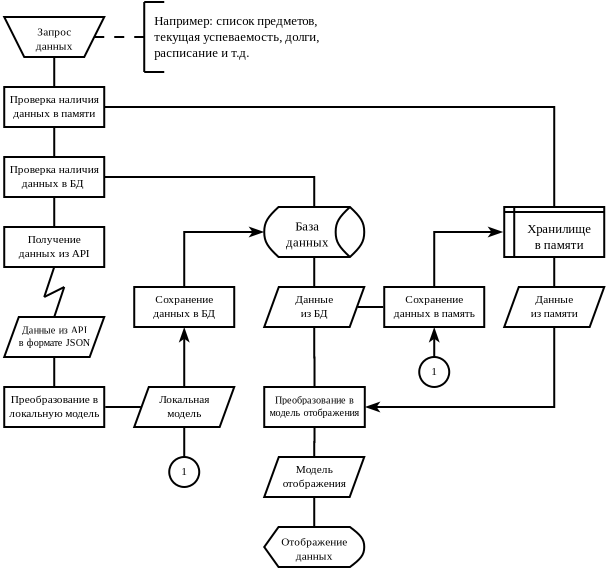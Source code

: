 <?xml version="1.0" encoding="UTF-8"?>
<dia:diagram xmlns:dia="http://www.lysator.liu.se/~alla/dia/">
  <dia:layer name="Background" visible="true" active="true">
    <dia:object type="Flowchart - Magnetic Drum" version="1" id="O0">
      <dia:attribute name="obj_pos">
        <dia:point val="44,11"/>
      </dia:attribute>
      <dia:attribute name="obj_bb">
        <dia:rectangle val="43.95,10.95;49.05,13.55"/>
      </dia:attribute>
      <dia:attribute name="meta">
        <dia:composite type="dict"/>
      </dia:attribute>
      <dia:attribute name="elem_corner">
        <dia:point val="44,11"/>
      </dia:attribute>
      <dia:attribute name="elem_width">
        <dia:real val="5"/>
      </dia:attribute>
      <dia:attribute name="elem_height">
        <dia:real val="2.5"/>
      </dia:attribute>
      <dia:attribute name="line_width">
        <dia:real val="0.1"/>
      </dia:attribute>
      <dia:attribute name="line_colour">
        <dia:color val="#000000"/>
      </dia:attribute>
      <dia:attribute name="fill_colour">
        <dia:color val="#ffffff"/>
      </dia:attribute>
      <dia:attribute name="show_background">
        <dia:boolean val="true"/>
      </dia:attribute>
      <dia:attribute name="line_style">
        <dia:enum val="0"/>
        <dia:real val="1"/>
      </dia:attribute>
      <dia:attribute name="padding">
        <dia:real val="0.1"/>
      </dia:attribute>
      <dia:attribute name="text">
        <dia:composite type="text">
          <dia:attribute name="string">
            <dia:string>#База
данных#</dia:string>
          </dia:attribute>
          <dia:attribute name="font">
            <dia:font family="Liberation Serif" style="0" name="Courier"/>
          </dia:attribute>
          <dia:attribute name="height">
            <dia:real val="0.8"/>
          </dia:attribute>
          <dia:attribute name="pos">
            <dia:point val="46.143,12.05"/>
          </dia:attribute>
          <dia:attribute name="color">
            <dia:color val="#000000"/>
          </dia:attribute>
          <dia:attribute name="alignment">
            <dia:enum val="1"/>
          </dia:attribute>
        </dia:composite>
      </dia:attribute>
      <dia:attribute name="flip_horizontal">
        <dia:boolean val="false"/>
      </dia:attribute>
      <dia:attribute name="flip_vertical">
        <dia:boolean val="false"/>
      </dia:attribute>
      <dia:attribute name="subscale">
        <dia:real val="1"/>
      </dia:attribute>
    </dia:object>
    <dia:object type="Standard - Line" version="0" id="O1">
      <dia:attribute name="obj_pos">
        <dia:point val="35.5,2.5"/>
      </dia:attribute>
      <dia:attribute name="obj_bb">
        <dia:rectangle val="35.45,2.45;38.05,2.55"/>
      </dia:attribute>
      <dia:attribute name="conn_endpoints">
        <dia:point val="35.5,2.5"/>
        <dia:point val="38,2.5"/>
      </dia:attribute>
      <dia:attribute name="numcp">
        <dia:int val="1"/>
      </dia:attribute>
      <dia:attribute name="line_style">
        <dia:enum val="1"/>
      </dia:attribute>
      <dia:attribute name="dashlength">
        <dia:real val="0.5"/>
      </dia:attribute>
      <dia:connections>
        <dia:connection handle="0" to="O3" connection="10"/>
        <dia:connection handle="1" to="O5" connection="0"/>
      </dia:connections>
    </dia:object>
    <dia:object type="Standard - Text" version="1" id="O2">
      <dia:attribute name="obj_pos">
        <dia:point val="38.5,0"/>
      </dia:attribute>
      <dia:attribute name="obj_bb">
        <dia:rectangle val="38.5,-0.595;38.5,0.152"/>
      </dia:attribute>
      <dia:attribute name="text">
        <dia:composite type="text">
          <dia:attribute name="string">
            <dia:string>##</dia:string>
          </dia:attribute>
          <dia:attribute name="font">
            <dia:font family="sans" style="0" name="Helvetica"/>
          </dia:attribute>
          <dia:attribute name="height">
            <dia:real val="0.8"/>
          </dia:attribute>
          <dia:attribute name="pos">
            <dia:point val="38.5,0"/>
          </dia:attribute>
          <dia:attribute name="color">
            <dia:color val="#000000"/>
          </dia:attribute>
          <dia:attribute name="alignment">
            <dia:enum val="0"/>
          </dia:attribute>
        </dia:composite>
      </dia:attribute>
      <dia:attribute name="valign">
        <dia:enum val="3"/>
      </dia:attribute>
    </dia:object>
    <dia:object type="Flowchart - Manual Operation" version="1" id="O3">
      <dia:attribute name="obj_pos">
        <dia:point val="31,1.5"/>
      </dia:attribute>
      <dia:attribute name="obj_bb">
        <dia:rectangle val="30.919,1.45;36.081,3.55"/>
      </dia:attribute>
      <dia:attribute name="meta">
        <dia:composite type="dict"/>
      </dia:attribute>
      <dia:attribute name="elem_corner">
        <dia:point val="31,1.5"/>
      </dia:attribute>
      <dia:attribute name="elem_width">
        <dia:real val="5"/>
      </dia:attribute>
      <dia:attribute name="elem_height">
        <dia:real val="2"/>
      </dia:attribute>
      <dia:attribute name="line_width">
        <dia:real val="0.1"/>
      </dia:attribute>
      <dia:attribute name="line_colour">
        <dia:color val="#000000"/>
      </dia:attribute>
      <dia:attribute name="fill_colour">
        <dia:color val="#ffffff"/>
      </dia:attribute>
      <dia:attribute name="show_background">
        <dia:boolean val="true"/>
      </dia:attribute>
      <dia:attribute name="line_style">
        <dia:enum val="0"/>
        <dia:real val="1"/>
      </dia:attribute>
      <dia:attribute name="padding">
        <dia:real val="0"/>
      </dia:attribute>
      <dia:attribute name="text">
        <dia:composite type="text">
          <dia:attribute name="string">
            <dia:string>#Запрос
данных#</dia:string>
          </dia:attribute>
          <dia:attribute name="font">
            <dia:font family="Liberation Serif" style="0" name="Courier"/>
          </dia:attribute>
          <dia:attribute name="height">
            <dia:real val="0.706"/>
          </dia:attribute>
          <dia:attribute name="pos">
            <dia:point val="33.5,2.324"/>
          </dia:attribute>
          <dia:attribute name="color">
            <dia:color val="#000000"/>
          </dia:attribute>
          <dia:attribute name="alignment">
            <dia:enum val="1"/>
          </dia:attribute>
        </dia:composite>
      </dia:attribute>
      <dia:attribute name="flip_horizontal">
        <dia:boolean val="false"/>
      </dia:attribute>
      <dia:attribute name="flip_vertical">
        <dia:boolean val="false"/>
      </dia:attribute>
      <dia:attribute name="subscale">
        <dia:real val="1"/>
      </dia:attribute>
    </dia:object>
    <dia:group>
      <dia:object type="Standard - Text" version="1" id="O4">
        <dia:attribute name="obj_pos">
          <dia:point val="38.5,1.9"/>
        </dia:attribute>
        <dia:attribute name="obj_bb">
          <dia:rectangle val="38.5,1.327;46.655,3.64"/>
        </dia:attribute>
        <dia:attribute name="text">
          <dia:composite type="text">
            <dia:attribute name="string">
              <dia:string>#Например: список предметов,
текущая успеваемость, долги,
расписание и т.д.#</dia:string>
            </dia:attribute>
            <dia:attribute name="font">
              <dia:font family="Liberation Serif" style="0" name="Courier"/>
            </dia:attribute>
            <dia:attribute name="height">
              <dia:real val="0.8"/>
            </dia:attribute>
            <dia:attribute name="pos">
              <dia:point val="38.5,1.9"/>
            </dia:attribute>
            <dia:attribute name="color">
              <dia:color val="#000000"/>
            </dia:attribute>
            <dia:attribute name="alignment">
              <dia:enum val="0"/>
            </dia:attribute>
          </dia:composite>
        </dia:attribute>
        <dia:attribute name="valign">
          <dia:enum val="3"/>
        </dia:attribute>
      </dia:object>
      <dia:group>
        <dia:object type="Standard - Line" version="0" id="O5">
          <dia:attribute name="obj_pos">
            <dia:point val="38,0.75"/>
          </dia:attribute>
          <dia:attribute name="obj_bb">
            <dia:rectangle val="37.95,0.7;38.05,4.3"/>
          </dia:attribute>
          <dia:attribute name="conn_endpoints">
            <dia:point val="38,0.75"/>
            <dia:point val="38,4.25"/>
          </dia:attribute>
          <dia:attribute name="numcp">
            <dia:int val="1"/>
          </dia:attribute>
        </dia:object>
        <dia:object type="Standard - Line" version="0" id="O6">
          <dia:attribute name="obj_pos">
            <dia:point val="38,0.75"/>
          </dia:attribute>
          <dia:attribute name="obj_bb">
            <dia:rectangle val="37.95,0.7;39.05,0.8"/>
          </dia:attribute>
          <dia:attribute name="conn_endpoints">
            <dia:point val="38,0.75"/>
            <dia:point val="39,0.75"/>
          </dia:attribute>
          <dia:attribute name="numcp">
            <dia:int val="1"/>
          </dia:attribute>
        </dia:object>
        <dia:object type="Standard - Line" version="0" id="O7">
          <dia:attribute name="obj_pos">
            <dia:point val="38,4.25"/>
          </dia:attribute>
          <dia:attribute name="obj_bb">
            <dia:rectangle val="37.95,4.2;39.05,4.3"/>
          </dia:attribute>
          <dia:attribute name="conn_endpoints">
            <dia:point val="38,4.25"/>
            <dia:point val="39,4.25"/>
          </dia:attribute>
          <dia:attribute name="numcp">
            <dia:int val="1"/>
          </dia:attribute>
        </dia:object>
      </dia:group>
    </dia:group>
    <dia:object type="Flowchart - Box" version="0" id="O8">
      <dia:attribute name="obj_pos">
        <dia:point val="31,5"/>
      </dia:attribute>
      <dia:attribute name="obj_bb">
        <dia:rectangle val="30.95,4.95;36.05,7.05"/>
      </dia:attribute>
      <dia:attribute name="elem_corner">
        <dia:point val="31,5"/>
      </dia:attribute>
      <dia:attribute name="elem_width">
        <dia:real val="5"/>
      </dia:attribute>
      <dia:attribute name="elem_height">
        <dia:real val="2"/>
      </dia:attribute>
      <dia:attribute name="border_width">
        <dia:real val="0.1"/>
      </dia:attribute>
      <dia:attribute name="show_background">
        <dia:boolean val="true"/>
      </dia:attribute>
      <dia:attribute name="padding">
        <dia:real val="0"/>
      </dia:attribute>
      <dia:attribute name="text">
        <dia:composite type="text">
          <dia:attribute name="string">
            <dia:string>#Проверка наличия
данных в памяти#</dia:string>
          </dia:attribute>
          <dia:attribute name="font">
            <dia:font family="Liberation Serif" style="0" name="Courier"/>
          </dia:attribute>
          <dia:attribute name="height">
            <dia:real val="0.706"/>
          </dia:attribute>
          <dia:attribute name="pos">
            <dia:point val="33.5,5.799"/>
          </dia:attribute>
          <dia:attribute name="color">
            <dia:color val="#000000"/>
          </dia:attribute>
          <dia:attribute name="alignment">
            <dia:enum val="1"/>
          </dia:attribute>
        </dia:composite>
      </dia:attribute>
    </dia:object>
    <dia:object type="Flowchart - Internal Storage" version="1" id="O9">
      <dia:attribute name="obj_pos">
        <dia:point val="56,11"/>
      </dia:attribute>
      <dia:attribute name="obj_bb">
        <dia:rectangle val="55.95,10.95;61.05,13.55"/>
      </dia:attribute>
      <dia:attribute name="meta">
        <dia:composite type="dict"/>
      </dia:attribute>
      <dia:attribute name="elem_corner">
        <dia:point val="56,11"/>
      </dia:attribute>
      <dia:attribute name="elem_width">
        <dia:real val="5"/>
      </dia:attribute>
      <dia:attribute name="elem_height">
        <dia:real val="2.5"/>
      </dia:attribute>
      <dia:attribute name="line_width">
        <dia:real val="0.1"/>
      </dia:attribute>
      <dia:attribute name="line_colour">
        <dia:color val="#000000"/>
      </dia:attribute>
      <dia:attribute name="fill_colour">
        <dia:color val="#ffffff"/>
      </dia:attribute>
      <dia:attribute name="show_background">
        <dia:boolean val="true"/>
      </dia:attribute>
      <dia:attribute name="line_style">
        <dia:enum val="0"/>
        <dia:real val="1"/>
      </dia:attribute>
      <dia:attribute name="padding">
        <dia:real val="0.1"/>
      </dia:attribute>
      <dia:attribute name="text">
        <dia:composite type="text">
          <dia:attribute name="string">
            <dia:string>#Хранилище
в памяти#</dia:string>
          </dia:attribute>
          <dia:attribute name="font">
            <dia:font family="Liberation Serif" style="0" name="Courier"/>
          </dia:attribute>
          <dia:attribute name="height">
            <dia:real val="0.8"/>
          </dia:attribute>
          <dia:attribute name="pos">
            <dia:point val="58.75,12.175"/>
          </dia:attribute>
          <dia:attribute name="color">
            <dia:color val="#000000"/>
          </dia:attribute>
          <dia:attribute name="alignment">
            <dia:enum val="1"/>
          </dia:attribute>
        </dia:composite>
      </dia:attribute>
      <dia:attribute name="flip_horizontal">
        <dia:boolean val="false"/>
      </dia:attribute>
      <dia:attribute name="flip_vertical">
        <dia:boolean val="false"/>
      </dia:attribute>
      <dia:attribute name="subscale">
        <dia:real val="1"/>
      </dia:attribute>
    </dia:object>
    <dia:object type="Flowchart - Box" version="0" id="O10">
      <dia:attribute name="obj_pos">
        <dia:point val="31,8.5"/>
      </dia:attribute>
      <dia:attribute name="obj_bb">
        <dia:rectangle val="30.95,8.45;36.05,10.55"/>
      </dia:attribute>
      <dia:attribute name="elem_corner">
        <dia:point val="31,8.5"/>
      </dia:attribute>
      <dia:attribute name="elem_width">
        <dia:real val="5"/>
      </dia:attribute>
      <dia:attribute name="elem_height">
        <dia:real val="2"/>
      </dia:attribute>
      <dia:attribute name="border_width">
        <dia:real val="0.1"/>
      </dia:attribute>
      <dia:attribute name="show_background">
        <dia:boolean val="true"/>
      </dia:attribute>
      <dia:attribute name="padding">
        <dia:real val="0"/>
      </dia:attribute>
      <dia:attribute name="text">
        <dia:composite type="text">
          <dia:attribute name="string">
            <dia:string>#Проверка наличия
данных в БД #</dia:string>
          </dia:attribute>
          <dia:attribute name="font">
            <dia:font family="Liberation Serif" style="0" name="Courier"/>
          </dia:attribute>
          <dia:attribute name="height">
            <dia:real val="0.706"/>
          </dia:attribute>
          <dia:attribute name="pos">
            <dia:point val="33.5,9.299"/>
          </dia:attribute>
          <dia:attribute name="color">
            <dia:color val="#000000"/>
          </dia:attribute>
          <dia:attribute name="alignment">
            <dia:enum val="1"/>
          </dia:attribute>
        </dia:composite>
      </dia:attribute>
    </dia:object>
    <dia:object type="Flowchart - Parallelogram" version="0" id="O11">
      <dia:attribute name="obj_pos">
        <dia:point val="44,15"/>
      </dia:attribute>
      <dia:attribute name="obj_bb">
        <dia:rectangle val="43.95,14.95;49.05,17.05"/>
      </dia:attribute>
      <dia:attribute name="elem_corner">
        <dia:point val="44,15"/>
      </dia:attribute>
      <dia:attribute name="elem_width">
        <dia:real val="5"/>
      </dia:attribute>
      <dia:attribute name="elem_height">
        <dia:real val="2"/>
      </dia:attribute>
      <dia:attribute name="border_width">
        <dia:real val="0.1"/>
      </dia:attribute>
      <dia:attribute name="show_background">
        <dia:boolean val="true"/>
      </dia:attribute>
      <dia:attribute name="shear_angle">
        <dia:real val="70"/>
      </dia:attribute>
      <dia:attribute name="padding">
        <dia:real val="0"/>
      </dia:attribute>
      <dia:attribute name="text">
        <dia:composite type="text">
          <dia:attribute name="string">
            <dia:string>#Данные
из БД#</dia:string>
          </dia:attribute>
          <dia:attribute name="font">
            <dia:font family="Liberation Serif" style="0" name="Courier"/>
          </dia:attribute>
          <dia:attribute name="height">
            <dia:real val="0.706"/>
          </dia:attribute>
          <dia:attribute name="pos">
            <dia:point val="46.5,15.799"/>
          </dia:attribute>
          <dia:attribute name="color">
            <dia:color val="#000000"/>
          </dia:attribute>
          <dia:attribute name="alignment">
            <dia:enum val="1"/>
          </dia:attribute>
        </dia:composite>
      </dia:attribute>
    </dia:object>
    <dia:object type="Flowchart - Box" version="0" id="O12">
      <dia:attribute name="obj_pos">
        <dia:point val="50,15"/>
      </dia:attribute>
      <dia:attribute name="obj_bb">
        <dia:rectangle val="49.95,14.95;55.05,17.05"/>
      </dia:attribute>
      <dia:attribute name="elem_corner">
        <dia:point val="50,15"/>
      </dia:attribute>
      <dia:attribute name="elem_width">
        <dia:real val="5"/>
      </dia:attribute>
      <dia:attribute name="elem_height">
        <dia:real val="2"/>
      </dia:attribute>
      <dia:attribute name="border_width">
        <dia:real val="0.1"/>
      </dia:attribute>
      <dia:attribute name="show_background">
        <dia:boolean val="true"/>
      </dia:attribute>
      <dia:attribute name="padding">
        <dia:real val="0"/>
      </dia:attribute>
      <dia:attribute name="text">
        <dia:composite type="text">
          <dia:attribute name="string">
            <dia:string>#Сохранение
данных в память#</dia:string>
          </dia:attribute>
          <dia:attribute name="font">
            <dia:font family="Liberation Serif" style="0" name="Courier"/>
          </dia:attribute>
          <dia:attribute name="height">
            <dia:real val="0.706"/>
          </dia:attribute>
          <dia:attribute name="pos">
            <dia:point val="52.5,15.799"/>
          </dia:attribute>
          <dia:attribute name="color">
            <dia:color val="#000000"/>
          </dia:attribute>
          <dia:attribute name="alignment">
            <dia:enum val="1"/>
          </dia:attribute>
        </dia:composite>
      </dia:attribute>
    </dia:object>
    <dia:object type="Flowchart - Box" version="0" id="O13">
      <dia:attribute name="obj_pos">
        <dia:point val="31,12"/>
      </dia:attribute>
      <dia:attribute name="obj_bb">
        <dia:rectangle val="30.95,11.95;36.05,14.05"/>
      </dia:attribute>
      <dia:attribute name="elem_corner">
        <dia:point val="31,12"/>
      </dia:attribute>
      <dia:attribute name="elem_width">
        <dia:real val="5"/>
      </dia:attribute>
      <dia:attribute name="elem_height">
        <dia:real val="2"/>
      </dia:attribute>
      <dia:attribute name="border_width">
        <dia:real val="0.1"/>
      </dia:attribute>
      <dia:attribute name="show_background">
        <dia:boolean val="true"/>
      </dia:attribute>
      <dia:attribute name="padding">
        <dia:real val="0"/>
      </dia:attribute>
      <dia:attribute name="text">
        <dia:composite type="text">
          <dia:attribute name="string">
            <dia:string>#Получение
данных из API#</dia:string>
          </dia:attribute>
          <dia:attribute name="font">
            <dia:font family="Liberation Serif" style="0" name="Courier"/>
          </dia:attribute>
          <dia:attribute name="height">
            <dia:real val="0.706"/>
          </dia:attribute>
          <dia:attribute name="pos">
            <dia:point val="33.5,12.799"/>
          </dia:attribute>
          <dia:attribute name="color">
            <dia:color val="#000000"/>
          </dia:attribute>
          <dia:attribute name="alignment">
            <dia:enum val="1"/>
          </dia:attribute>
        </dia:composite>
      </dia:attribute>
    </dia:object>
    <dia:group>
      <dia:object type="Standard - Line" version="0" id="O14">
        <dia:attribute name="obj_pos">
          <dia:point val="33.5,14"/>
        </dia:attribute>
        <dia:attribute name="obj_bb">
          <dia:rectangle val="32.937,13.937;33.563,15.563"/>
        </dia:attribute>
        <dia:attribute name="conn_endpoints">
          <dia:point val="33.5,14"/>
          <dia:point val="33,15.5"/>
        </dia:attribute>
        <dia:attribute name="numcp">
          <dia:int val="1"/>
        </dia:attribute>
      </dia:object>
      <dia:object type="Standard - Line" version="0" id="O15">
        <dia:attribute name="obj_pos">
          <dia:point val="33,15.5"/>
        </dia:attribute>
        <dia:attribute name="obj_bb">
          <dia:rectangle val="32.933,14.933;34.067,15.567"/>
        </dia:attribute>
        <dia:attribute name="conn_endpoints">
          <dia:point val="33,15.5"/>
          <dia:point val="34,15"/>
        </dia:attribute>
        <dia:attribute name="numcp">
          <dia:int val="1"/>
        </dia:attribute>
      </dia:object>
      <dia:object type="Standard - Line" version="0" id="O16">
        <dia:attribute name="obj_pos">
          <dia:point val="34,15"/>
        </dia:attribute>
        <dia:attribute name="obj_bb">
          <dia:rectangle val="33.437,14.937;34.063,16.563"/>
        </dia:attribute>
        <dia:attribute name="conn_endpoints">
          <dia:point val="34,15"/>
          <dia:point val="33.5,16.5"/>
        </dia:attribute>
        <dia:attribute name="numcp">
          <dia:int val="1"/>
        </dia:attribute>
      </dia:object>
    </dia:group>
    <dia:object type="Flowchart - Parallelogram" version="0" id="O17">
      <dia:attribute name="obj_pos">
        <dia:point val="31,16.5"/>
      </dia:attribute>
      <dia:attribute name="obj_bb">
        <dia:rectangle val="30.95,16.45;36.05,18.55"/>
      </dia:attribute>
      <dia:attribute name="elem_corner">
        <dia:point val="31,16.5"/>
      </dia:attribute>
      <dia:attribute name="elem_width">
        <dia:real val="5"/>
      </dia:attribute>
      <dia:attribute name="elem_height">
        <dia:real val="2"/>
      </dia:attribute>
      <dia:attribute name="border_width">
        <dia:real val="0.1"/>
      </dia:attribute>
      <dia:attribute name="show_background">
        <dia:boolean val="true"/>
      </dia:attribute>
      <dia:attribute name="shear_angle">
        <dia:real val="70"/>
      </dia:attribute>
      <dia:attribute name="padding">
        <dia:real val="0"/>
      </dia:attribute>
      <dia:attribute name="text">
        <dia:composite type="text">
          <dia:attribute name="string">
            <dia:string>#Данные из API
в формате JSON#</dia:string>
          </dia:attribute>
          <dia:attribute name="font">
            <dia:font family="Liberation Serif" style="0" name="Courier"/>
          </dia:attribute>
          <dia:attribute name="height">
            <dia:real val="0.635"/>
          </dia:attribute>
          <dia:attribute name="pos">
            <dia:point val="33.5,17.32"/>
          </dia:attribute>
          <dia:attribute name="color">
            <dia:color val="#000000"/>
          </dia:attribute>
          <dia:attribute name="alignment">
            <dia:enum val="1"/>
          </dia:attribute>
        </dia:composite>
      </dia:attribute>
    </dia:object>
    <dia:object type="Flowchart - Box" version="0" id="O18">
      <dia:attribute name="obj_pos">
        <dia:point val="31,20"/>
      </dia:attribute>
      <dia:attribute name="obj_bb">
        <dia:rectangle val="30.95,19.95;36.05,22.05"/>
      </dia:attribute>
      <dia:attribute name="elem_corner">
        <dia:point val="31,20"/>
      </dia:attribute>
      <dia:attribute name="elem_width">
        <dia:real val="5"/>
      </dia:attribute>
      <dia:attribute name="elem_height">
        <dia:real val="2"/>
      </dia:attribute>
      <dia:attribute name="border_width">
        <dia:real val="0.1"/>
      </dia:attribute>
      <dia:attribute name="show_background">
        <dia:boolean val="true"/>
      </dia:attribute>
      <dia:attribute name="padding">
        <dia:real val="0"/>
      </dia:attribute>
      <dia:attribute name="text">
        <dia:composite type="text">
          <dia:attribute name="string">
            <dia:string>#Преобразование в
локальную модель#</dia:string>
          </dia:attribute>
          <dia:attribute name="font">
            <dia:font family="Liberation Serif" style="0" name="Courier"/>
          </dia:attribute>
          <dia:attribute name="height">
            <dia:real val="0.706"/>
          </dia:attribute>
          <dia:attribute name="pos">
            <dia:point val="33.5,20.799"/>
          </dia:attribute>
          <dia:attribute name="color">
            <dia:color val="#000000"/>
          </dia:attribute>
          <dia:attribute name="alignment">
            <dia:enum val="1"/>
          </dia:attribute>
        </dia:composite>
      </dia:attribute>
    </dia:object>
    <dia:object type="Flowchart - Box" version="0" id="O19">
      <dia:attribute name="obj_pos">
        <dia:point val="44,20"/>
      </dia:attribute>
      <dia:attribute name="obj_bb">
        <dia:rectangle val="43.95,19.95;49.078,22.05"/>
      </dia:attribute>
      <dia:attribute name="elem_corner">
        <dia:point val="44,20"/>
      </dia:attribute>
      <dia:attribute name="elem_width">
        <dia:real val="5.028"/>
      </dia:attribute>
      <dia:attribute name="elem_height">
        <dia:real val="2"/>
      </dia:attribute>
      <dia:attribute name="border_width">
        <dia:real val="0.1"/>
      </dia:attribute>
      <dia:attribute name="show_background">
        <dia:boolean val="true"/>
      </dia:attribute>
      <dia:attribute name="padding">
        <dia:real val="0"/>
      </dia:attribute>
      <dia:attribute name="text">
        <dia:composite type="text">
          <dia:attribute name="string">
            <dia:string>#Преобразование в
модель отображения#</dia:string>
          </dia:attribute>
          <dia:attribute name="font">
            <dia:font family="Liberation Serif" style="0" name="Courier"/>
          </dia:attribute>
          <dia:attribute name="height">
            <dia:real val="0.635"/>
          </dia:attribute>
          <dia:attribute name="pos">
            <dia:point val="46.514,20.82"/>
          </dia:attribute>
          <dia:attribute name="color">
            <dia:color val="#000000"/>
          </dia:attribute>
          <dia:attribute name="alignment">
            <dia:enum val="1"/>
          </dia:attribute>
        </dia:composite>
      </dia:attribute>
    </dia:object>
    <dia:object type="Flowchart - Parallelogram" version="0" id="O20">
      <dia:attribute name="obj_pos">
        <dia:point val="44,23.5"/>
      </dia:attribute>
      <dia:attribute name="obj_bb">
        <dia:rectangle val="43.95,23.45;49.05,25.55"/>
      </dia:attribute>
      <dia:attribute name="elem_corner">
        <dia:point val="44,23.5"/>
      </dia:attribute>
      <dia:attribute name="elem_width">
        <dia:real val="5"/>
      </dia:attribute>
      <dia:attribute name="elem_height">
        <dia:real val="2"/>
      </dia:attribute>
      <dia:attribute name="border_width">
        <dia:real val="0.1"/>
      </dia:attribute>
      <dia:attribute name="show_background">
        <dia:boolean val="true"/>
      </dia:attribute>
      <dia:attribute name="shear_angle">
        <dia:real val="70"/>
      </dia:attribute>
      <dia:attribute name="padding">
        <dia:real val="0"/>
      </dia:attribute>
      <dia:attribute name="text">
        <dia:composite type="text">
          <dia:attribute name="string">
            <dia:string>#Модель
отображения#</dia:string>
          </dia:attribute>
          <dia:attribute name="font">
            <dia:font family="Liberation Serif" style="0" name="Courier"/>
          </dia:attribute>
          <dia:attribute name="height">
            <dia:real val="0.706"/>
          </dia:attribute>
          <dia:attribute name="pos">
            <dia:point val="46.5,24.299"/>
          </dia:attribute>
          <dia:attribute name="color">
            <dia:color val="#000000"/>
          </dia:attribute>
          <dia:attribute name="alignment">
            <dia:enum val="1"/>
          </dia:attribute>
        </dia:composite>
      </dia:attribute>
    </dia:object>
    <dia:object type="Flowchart - Ellipse" version="0" id="O21">
      <dia:attribute name="obj_pos">
        <dia:point val="39.25,23.5"/>
      </dia:attribute>
      <dia:attribute name="obj_bb">
        <dia:rectangle val="39.2,23.45;40.8,25.05"/>
      </dia:attribute>
      <dia:attribute name="elem_corner">
        <dia:point val="39.25,23.5"/>
      </dia:attribute>
      <dia:attribute name="elem_width">
        <dia:real val="1.5"/>
      </dia:attribute>
      <dia:attribute name="elem_height">
        <dia:real val="1.5"/>
      </dia:attribute>
      <dia:attribute name="border_width">
        <dia:real val="0.1"/>
      </dia:attribute>
      <dia:attribute name="show_background">
        <dia:boolean val="true"/>
      </dia:attribute>
      <dia:attribute name="padding">
        <dia:real val="0"/>
      </dia:attribute>
      <dia:attribute name="text">
        <dia:composite type="text">
          <dia:attribute name="string">
            <dia:string>#1#</dia:string>
          </dia:attribute>
          <dia:attribute name="font">
            <dia:font family="Liberation Serif" style="0" name="Courier"/>
          </dia:attribute>
          <dia:attribute name="height">
            <dia:real val="0.706"/>
          </dia:attribute>
          <dia:attribute name="pos">
            <dia:point val="40,24.402"/>
          </dia:attribute>
          <dia:attribute name="color">
            <dia:color val="#000000"/>
          </dia:attribute>
          <dia:attribute name="alignment">
            <dia:enum val="1"/>
          </dia:attribute>
        </dia:composite>
      </dia:attribute>
    </dia:object>
    <dia:object type="Flowchart - Ellipse" version="0" id="O22">
      <dia:attribute name="obj_pos">
        <dia:point val="51.75,18.5"/>
      </dia:attribute>
      <dia:attribute name="obj_bb">
        <dia:rectangle val="51.7,18.45;53.3,20.05"/>
      </dia:attribute>
      <dia:attribute name="elem_corner">
        <dia:point val="51.75,18.5"/>
      </dia:attribute>
      <dia:attribute name="elem_width">
        <dia:real val="1.5"/>
      </dia:attribute>
      <dia:attribute name="elem_height">
        <dia:real val="1.5"/>
      </dia:attribute>
      <dia:attribute name="border_width">
        <dia:real val="0.1"/>
      </dia:attribute>
      <dia:attribute name="show_background">
        <dia:boolean val="true"/>
      </dia:attribute>
      <dia:attribute name="padding">
        <dia:real val="0"/>
      </dia:attribute>
      <dia:attribute name="text">
        <dia:composite type="text">
          <dia:attribute name="string">
            <dia:string>#1#</dia:string>
          </dia:attribute>
          <dia:attribute name="font">
            <dia:font family="Liberation Serif" style="0" name="Courier"/>
          </dia:attribute>
          <dia:attribute name="height">
            <dia:real val="0.706"/>
          </dia:attribute>
          <dia:attribute name="pos">
            <dia:point val="52.5,19.402"/>
          </dia:attribute>
          <dia:attribute name="color">
            <dia:color val="#000000"/>
          </dia:attribute>
          <dia:attribute name="alignment">
            <dia:enum val="1"/>
          </dia:attribute>
        </dia:composite>
      </dia:attribute>
    </dia:object>
    <dia:object type="Standard - ZigZagLine" version="1" id="O23">
      <dia:attribute name="obj_pos">
        <dia:point val="33.5,18.55"/>
      </dia:attribute>
      <dia:attribute name="obj_bb">
        <dia:rectangle val="33.45,18.5;33.55,20.05"/>
      </dia:attribute>
      <dia:attribute name="orth_points">
        <dia:point val="33.5,18.55"/>
        <dia:point val="33.5,18.6"/>
        <dia:point val="33.5,19.95"/>
        <dia:point val="33.5,20"/>
      </dia:attribute>
      <dia:attribute name="orth_orient">
        <dia:enum val="1"/>
        <dia:enum val="0"/>
        <dia:enum val="1"/>
      </dia:attribute>
      <dia:attribute name="autorouting">
        <dia:boolean val="true"/>
      </dia:attribute>
      <dia:connections>
        <dia:connection handle="0" to="O17" connection="16"/>
        <dia:connection handle="1" to="O18" connection="2"/>
      </dia:connections>
    </dia:object>
    <dia:object type="Standard - ZigZagLine" version="1" id="O24">
      <dia:attribute name="obj_pos">
        <dia:point val="33.5,10.5"/>
      </dia:attribute>
      <dia:attribute name="obj_bb">
        <dia:rectangle val="33.45,10.45;33.55,12.05"/>
      </dia:attribute>
      <dia:attribute name="orth_points">
        <dia:point val="33.5,10.5"/>
        <dia:point val="33.5,10.55"/>
        <dia:point val="33.5,11.95"/>
        <dia:point val="33.5,12"/>
      </dia:attribute>
      <dia:attribute name="orth_orient">
        <dia:enum val="1"/>
        <dia:enum val="0"/>
        <dia:enum val="1"/>
      </dia:attribute>
      <dia:attribute name="autorouting">
        <dia:boolean val="true"/>
      </dia:attribute>
      <dia:connections>
        <dia:connection handle="0" to="O10" connection="13"/>
        <dia:connection handle="1" to="O13" connection="2"/>
      </dia:connections>
    </dia:object>
    <dia:object type="Standard - ZigZagLine" version="1" id="O25">
      <dia:attribute name="obj_pos">
        <dia:point val="33.5,7"/>
      </dia:attribute>
      <dia:attribute name="obj_bb">
        <dia:rectangle val="33.45,6.95;33.55,8.55"/>
      </dia:attribute>
      <dia:attribute name="orth_points">
        <dia:point val="33.5,7"/>
        <dia:point val="33.5,7.05"/>
        <dia:point val="33.5,8.45"/>
        <dia:point val="33.5,8.5"/>
      </dia:attribute>
      <dia:attribute name="orth_orient">
        <dia:enum val="1"/>
        <dia:enum val="0"/>
        <dia:enum val="1"/>
      </dia:attribute>
      <dia:attribute name="autorouting">
        <dia:boolean val="true"/>
      </dia:attribute>
      <dia:connections>
        <dia:connection handle="0" to="O8" connection="13"/>
        <dia:connection handle="1" to="O10" connection="2"/>
      </dia:connections>
    </dia:object>
    <dia:object type="Standard - ZigZagLine" version="1" id="O26">
      <dia:attribute name="obj_pos">
        <dia:point val="33.5,3.5"/>
      </dia:attribute>
      <dia:attribute name="obj_bb">
        <dia:rectangle val="33.45,3.45;33.55,5.05"/>
      </dia:attribute>
      <dia:attribute name="orth_points">
        <dia:point val="33.5,3.5"/>
        <dia:point val="33.5,3.55"/>
        <dia:point val="33.5,4.95"/>
        <dia:point val="33.5,5"/>
      </dia:attribute>
      <dia:attribute name="orth_orient">
        <dia:enum val="1"/>
        <dia:enum val="0"/>
        <dia:enum val="1"/>
      </dia:attribute>
      <dia:attribute name="autorouting">
        <dia:boolean val="true"/>
      </dia:attribute>
      <dia:connections>
        <dia:connection handle="0" to="O3" connection="14"/>
        <dia:connection handle="1" to="O8" connection="2"/>
      </dia:connections>
    </dia:object>
    <dia:object type="Standard - ZigZagLine" version="1" id="O27">
      <dia:attribute name="obj_pos">
        <dia:point val="36,9.5"/>
      </dia:attribute>
      <dia:attribute name="obj_bb">
        <dia:rectangle val="35.95,9.45;46.55,11.05"/>
      </dia:attribute>
      <dia:attribute name="orth_points">
        <dia:point val="36,9.5"/>
        <dia:point val="46.5,9.5"/>
        <dia:point val="46.5,11"/>
      </dia:attribute>
      <dia:attribute name="orth_orient">
        <dia:enum val="0"/>
        <dia:enum val="1"/>
      </dia:attribute>
      <dia:attribute name="autorouting">
        <dia:boolean val="true"/>
      </dia:attribute>
      <dia:connections>
        <dia:connection handle="0" to="O10" connection="8"/>
        <dia:connection handle="1" to="O0" connection="2"/>
      </dia:connections>
    </dia:object>
    <dia:object type="Standard - ZigZagLine" version="1" id="O28">
      <dia:attribute name="obj_pos">
        <dia:point val="36,6"/>
      </dia:attribute>
      <dia:attribute name="obj_bb">
        <dia:rectangle val="35.95,5.95;58.55,11.05"/>
      </dia:attribute>
      <dia:attribute name="orth_points">
        <dia:point val="36,6"/>
        <dia:point val="58.5,6"/>
        <dia:point val="58.5,11"/>
      </dia:attribute>
      <dia:attribute name="orth_orient">
        <dia:enum val="0"/>
        <dia:enum val="1"/>
      </dia:attribute>
      <dia:attribute name="autorouting">
        <dia:boolean val="true"/>
      </dia:attribute>
      <dia:connections>
        <dia:connection handle="0" to="O8" connection="8"/>
        <dia:connection handle="1" to="O9" connection="2"/>
      </dia:connections>
    </dia:object>
    <dia:object type="Standard - ZigZagLine" version="1" id="O29">
      <dia:attribute name="obj_pos">
        <dia:point val="46.5,13.5"/>
      </dia:attribute>
      <dia:attribute name="obj_bb">
        <dia:rectangle val="46.45,13.45;46.55,15.0"/>
      </dia:attribute>
      <dia:attribute name="orth_points">
        <dia:point val="46.5,13.5"/>
        <dia:point val="46.5,13.55"/>
        <dia:point val="46.5,14.9"/>
        <dia:point val="46.5,14.95"/>
      </dia:attribute>
      <dia:attribute name="orth_orient">
        <dia:enum val="1"/>
        <dia:enum val="0"/>
        <dia:enum val="1"/>
      </dia:attribute>
      <dia:attribute name="autorouting">
        <dia:boolean val="true"/>
      </dia:attribute>
      <dia:connections>
        <dia:connection handle="0" to="O0" connection="14"/>
        <dia:connection handle="1" to="O11" connection="16"/>
      </dia:connections>
    </dia:object>
    <dia:object type="Standard - ZigZagLine" version="1" id="O30">
      <dia:attribute name="obj_pos">
        <dia:point val="58.5,13.5"/>
      </dia:attribute>
      <dia:attribute name="obj_bb">
        <dia:rectangle val="58.45,13.45;58.55,15.0"/>
      </dia:attribute>
      <dia:attribute name="orth_points">
        <dia:point val="58.5,13.5"/>
        <dia:point val="58.5,13.55"/>
        <dia:point val="58.5,14.9"/>
        <dia:point val="58.5,14.95"/>
      </dia:attribute>
      <dia:attribute name="orth_orient">
        <dia:enum val="1"/>
        <dia:enum val="0"/>
        <dia:enum val="1"/>
      </dia:attribute>
      <dia:attribute name="autorouting">
        <dia:boolean val="true"/>
      </dia:attribute>
      <dia:connections>
        <dia:connection handle="0" to="O9" connection="14"/>
        <dia:connection handle="1" to="O42" connection="16"/>
      </dia:connections>
    </dia:object>
    <dia:object type="Standard - ZigZagLine" version="1" id="O31">
      <dia:attribute name="obj_pos">
        <dia:point val="52.5,15"/>
      </dia:attribute>
      <dia:attribute name="obj_bb">
        <dia:rectangle val="52.45,11.976;56.101,15.071"/>
      </dia:attribute>
      <dia:attribute name="orth_points">
        <dia:point val="52.5,15"/>
        <dia:point val="52.5,15"/>
        <dia:point val="52.5,12.25"/>
        <dia:point val="55.95,12.25"/>
      </dia:attribute>
      <dia:attribute name="orth_orient">
        <dia:enum val="0"/>
        <dia:enum val="1"/>
        <dia:enum val="0"/>
      </dia:attribute>
      <dia:attribute name="autorouting">
        <dia:boolean val="false"/>
      </dia:attribute>
      <dia:attribute name="end_arrow">
        <dia:enum val="22"/>
      </dia:attribute>
      <dia:attribute name="end_arrow_length">
        <dia:real val="0.5"/>
      </dia:attribute>
      <dia:attribute name="end_arrow_width">
        <dia:real val="0.35"/>
      </dia:attribute>
      <dia:connections>
        <dia:connection handle="0" to="O12" connection="2"/>
        <dia:connection handle="1" to="O9" connection="16"/>
      </dia:connections>
    </dia:object>
    <dia:object type="Standard - ZigZagLine" version="1" id="O32">
      <dia:attribute name="obj_pos">
        <dia:point val="52.5,18.5"/>
      </dia:attribute>
      <dia:attribute name="obj_bb">
        <dia:rectangle val="51.868,16.726;52.651,18.55"/>
      </dia:attribute>
      <dia:attribute name="orth_points">
        <dia:point val="52.5,18.5"/>
        <dia:point val="52.5,18.5"/>
        <dia:point val="52.5,17"/>
        <dia:point val="52.5,17"/>
      </dia:attribute>
      <dia:attribute name="orth_orient">
        <dia:enum val="0"/>
        <dia:enum val="1"/>
        <dia:enum val="0"/>
      </dia:attribute>
      <dia:attribute name="autorouting">
        <dia:boolean val="false"/>
      </dia:attribute>
      <dia:attribute name="end_arrow">
        <dia:enum val="22"/>
      </dia:attribute>
      <dia:attribute name="end_arrow_length">
        <dia:real val="0.5"/>
      </dia:attribute>
      <dia:attribute name="end_arrow_width">
        <dia:real val="0.35"/>
      </dia:attribute>
      <dia:connections>
        <dia:connection handle="0" to="O22" connection="4"/>
        <dia:connection handle="1" to="O12" connection="13"/>
      </dia:connections>
    </dia:object>
    <dia:object type="Standard - ZigZagLine" version="1" id="O33">
      <dia:attribute name="obj_pos">
        <dia:point val="48.668,16"/>
      </dia:attribute>
      <dia:attribute name="obj_bb">
        <dia:rectangle val="48.618,15.95;50.0,16.05"/>
      </dia:attribute>
      <dia:attribute name="orth_points">
        <dia:point val="48.668,16"/>
        <dia:point val="48.718,16"/>
        <dia:point val="49.9,16"/>
        <dia:point val="49.95,16"/>
      </dia:attribute>
      <dia:attribute name="orth_orient">
        <dia:enum val="0"/>
        <dia:enum val="1"/>
        <dia:enum val="0"/>
      </dia:attribute>
      <dia:attribute name="autorouting">
        <dia:boolean val="true"/>
      </dia:attribute>
      <dia:connections>
        <dia:connection handle="0" to="O11" connection="16"/>
        <dia:connection handle="1" to="O12" connection="16"/>
      </dia:connections>
    </dia:object>
    <dia:object type="Standard - ZigZagLine" version="1" id="O34">
      <dia:attribute name="obj_pos">
        <dia:point val="36.05,21"/>
      </dia:attribute>
      <dia:attribute name="obj_bb">
        <dia:rectangle val="36.0,20.95;37.882,21.05"/>
      </dia:attribute>
      <dia:attribute name="orth_points">
        <dia:point val="36.05,21"/>
        <dia:point val="36.1,21"/>
        <dia:point val="37.782,21"/>
        <dia:point val="37.832,21"/>
      </dia:attribute>
      <dia:attribute name="orth_orient">
        <dia:enum val="0"/>
        <dia:enum val="1"/>
        <dia:enum val="0"/>
      </dia:attribute>
      <dia:attribute name="autorouting">
        <dia:boolean val="true"/>
      </dia:attribute>
      <dia:connections>
        <dia:connection handle="0" to="O18" connection="16"/>
        <dia:connection handle="1" to="O45" connection="16"/>
      </dia:connections>
    </dia:object>
    <dia:object type="Standard - ZigZagLine" version="1" id="O35">
      <dia:attribute name="obj_pos">
        <dia:point val="46.514,22.05"/>
      </dia:attribute>
      <dia:attribute name="obj_bb">
        <dia:rectangle val="46.45,22.0;46.564,23.5"/>
      </dia:attribute>
      <dia:attribute name="orth_points">
        <dia:point val="46.514,22.05"/>
        <dia:point val="46.514,22.75"/>
        <dia:point val="46.5,22.75"/>
        <dia:point val="46.5,23.45"/>
      </dia:attribute>
      <dia:attribute name="orth_orient">
        <dia:enum val="1"/>
        <dia:enum val="0"/>
        <dia:enum val="1"/>
      </dia:attribute>
      <dia:attribute name="autorouting">
        <dia:boolean val="true"/>
      </dia:attribute>
      <dia:connections>
        <dia:connection handle="0" to="O19" connection="16"/>
        <dia:connection handle="1" to="O20" connection="16"/>
      </dia:connections>
    </dia:object>
    <dia:object type="Standard - ZigZagLine" version="1" id="O36">
      <dia:attribute name="obj_pos">
        <dia:point val="46.514,20"/>
      </dia:attribute>
      <dia:attribute name="obj_bb">
        <dia:rectangle val="46.45,17.0;46.564,20.05"/>
      </dia:attribute>
      <dia:attribute name="orth_points">
        <dia:point val="46.514,20"/>
        <dia:point val="46.514,18.525"/>
        <dia:point val="46.5,18.525"/>
        <dia:point val="46.5,17.05"/>
      </dia:attribute>
      <dia:attribute name="orth_orient">
        <dia:enum val="1"/>
        <dia:enum val="0"/>
        <dia:enum val="1"/>
      </dia:attribute>
      <dia:attribute name="autorouting">
        <dia:boolean val="true"/>
      </dia:attribute>
      <dia:connections>
        <dia:connection handle="0" to="O19" connection="2"/>
        <dia:connection handle="1" to="O11" connection="16"/>
      </dia:connections>
    </dia:object>
    <dia:object type="Flowchart - Display" version="1" id="O37">
      <dia:attribute name="obj_pos">
        <dia:point val="44,27"/>
      </dia:attribute>
      <dia:attribute name="obj_bb">
        <dia:rectangle val="43.939,26.95;49.05,29.05"/>
      </dia:attribute>
      <dia:attribute name="meta">
        <dia:composite type="dict"/>
      </dia:attribute>
      <dia:attribute name="elem_corner">
        <dia:point val="44,27"/>
      </dia:attribute>
      <dia:attribute name="elem_width">
        <dia:real val="5"/>
      </dia:attribute>
      <dia:attribute name="elem_height">
        <dia:real val="2"/>
      </dia:attribute>
      <dia:attribute name="line_width">
        <dia:real val="0.1"/>
      </dia:attribute>
      <dia:attribute name="line_colour">
        <dia:color val="#000000"/>
      </dia:attribute>
      <dia:attribute name="fill_colour">
        <dia:color val="#ffffff"/>
      </dia:attribute>
      <dia:attribute name="show_background">
        <dia:boolean val="true"/>
      </dia:attribute>
      <dia:attribute name="line_style">
        <dia:enum val="0"/>
        <dia:real val="1"/>
      </dia:attribute>
      <dia:attribute name="padding">
        <dia:real val="0.1"/>
      </dia:attribute>
      <dia:attribute name="text">
        <dia:composite type="text">
          <dia:attribute name="string">
            <dia:string>#Отображение
данных#</dia:string>
          </dia:attribute>
          <dia:attribute name="font">
            <dia:font family="Liberation Serif" style="0" name="Courier"/>
          </dia:attribute>
          <dia:attribute name="height">
            <dia:real val="0.706"/>
          </dia:attribute>
          <dia:attribute name="pos">
            <dia:point val="46.5,27.824"/>
          </dia:attribute>
          <dia:attribute name="color">
            <dia:color val="#000000"/>
          </dia:attribute>
          <dia:attribute name="alignment">
            <dia:enum val="1"/>
          </dia:attribute>
        </dia:composite>
      </dia:attribute>
      <dia:attribute name="flip_horizontal">
        <dia:boolean val="false"/>
      </dia:attribute>
      <dia:attribute name="flip_vertical">
        <dia:boolean val="false"/>
      </dia:attribute>
      <dia:attribute name="subscale">
        <dia:real val="1"/>
      </dia:attribute>
    </dia:object>
    <dia:object type="Standard - ZigZagLine" version="1" id="O38">
      <dia:attribute name="obj_pos">
        <dia:point val="46.5,27"/>
      </dia:attribute>
      <dia:attribute name="obj_bb">
        <dia:rectangle val="46.45,25.5;46.55,27.05"/>
      </dia:attribute>
      <dia:attribute name="orth_points">
        <dia:point val="46.5,27"/>
        <dia:point val="46.5,26.95"/>
        <dia:point val="46.5,25.6"/>
        <dia:point val="46.5,25.55"/>
      </dia:attribute>
      <dia:attribute name="orth_orient">
        <dia:enum val="1"/>
        <dia:enum val="0"/>
        <dia:enum val="1"/>
      </dia:attribute>
      <dia:attribute name="autorouting">
        <dia:boolean val="true"/>
      </dia:attribute>
      <dia:connections>
        <dia:connection handle="0" to="O37" connection="2"/>
        <dia:connection handle="1" to="O20" connection="16"/>
      </dia:connections>
    </dia:object>
    <dia:object type="Flowchart - Box" version="0" id="O39">
      <dia:attribute name="obj_pos">
        <dia:point val="37.5,15"/>
      </dia:attribute>
      <dia:attribute name="obj_bb">
        <dia:rectangle val="37.45,14.95;42.55,17.05"/>
      </dia:attribute>
      <dia:attribute name="elem_corner">
        <dia:point val="37.5,15"/>
      </dia:attribute>
      <dia:attribute name="elem_width">
        <dia:real val="5"/>
      </dia:attribute>
      <dia:attribute name="elem_height">
        <dia:real val="2"/>
      </dia:attribute>
      <dia:attribute name="border_width">
        <dia:real val="0.1"/>
      </dia:attribute>
      <dia:attribute name="show_background">
        <dia:boolean val="true"/>
      </dia:attribute>
      <dia:attribute name="padding">
        <dia:real val="0"/>
      </dia:attribute>
      <dia:attribute name="text">
        <dia:composite type="text">
          <dia:attribute name="string">
            <dia:string>#Сохранение
данных в БД#</dia:string>
          </dia:attribute>
          <dia:attribute name="font">
            <dia:font family="Liberation Serif" style="0" name="Courier"/>
          </dia:attribute>
          <dia:attribute name="height">
            <dia:real val="0.706"/>
          </dia:attribute>
          <dia:attribute name="pos">
            <dia:point val="40,15.799"/>
          </dia:attribute>
          <dia:attribute name="color">
            <dia:color val="#000000"/>
          </dia:attribute>
          <dia:attribute name="alignment">
            <dia:enum val="1"/>
          </dia:attribute>
        </dia:composite>
      </dia:attribute>
    </dia:object>
    <dia:object type="Standard - ZigZagLine" version="1" id="O40">
      <dia:attribute name="obj_pos">
        <dia:point val="40,23.5"/>
      </dia:attribute>
      <dia:attribute name="obj_bb">
        <dia:rectangle val="39.95,22.0;40.05,23.55"/>
      </dia:attribute>
      <dia:attribute name="orth_points">
        <dia:point val="40,23.5"/>
        <dia:point val="40,22.775"/>
        <dia:point val="40,22.775"/>
        <dia:point val="40,22.05"/>
      </dia:attribute>
      <dia:attribute name="orth_orient">
        <dia:enum val="1"/>
        <dia:enum val="0"/>
        <dia:enum val="1"/>
      </dia:attribute>
      <dia:attribute name="autorouting">
        <dia:boolean val="true"/>
      </dia:attribute>
      <dia:connections>
        <dia:connection handle="0" to="O21" connection="4"/>
        <dia:connection handle="1" to="O45" connection="16"/>
      </dia:connections>
    </dia:object>
    <dia:object type="Standard - ZigZagLine" version="1" id="O41">
      <dia:attribute name="obj_pos">
        <dia:point val="58.5,16"/>
      </dia:attribute>
      <dia:attribute name="obj_bb">
        <dia:rectangle val="48.876,15.95;58.55,21.274"/>
      </dia:attribute>
      <dia:attribute name="orth_points">
        <dia:point val="58.5,16"/>
        <dia:point val="58.5,16"/>
        <dia:point val="58.5,21"/>
        <dia:point val="49.028,21"/>
      </dia:attribute>
      <dia:attribute name="orth_orient">
        <dia:enum val="0"/>
        <dia:enum val="1"/>
        <dia:enum val="0"/>
      </dia:attribute>
      <dia:attribute name="autorouting">
        <dia:boolean val="false"/>
      </dia:attribute>
      <dia:attribute name="end_arrow">
        <dia:enum val="22"/>
      </dia:attribute>
      <dia:attribute name="end_arrow_length">
        <dia:real val="0.5"/>
      </dia:attribute>
      <dia:attribute name="end_arrow_width">
        <dia:real val="0.35"/>
      </dia:attribute>
      <dia:connections>
        <dia:connection handle="0" to="O42" connection="16"/>
        <dia:connection handle="1" to="O19" connection="8"/>
      </dia:connections>
    </dia:object>
    <dia:object type="Flowchart - Parallelogram" version="0" id="O42">
      <dia:attribute name="obj_pos">
        <dia:point val="56,15"/>
      </dia:attribute>
      <dia:attribute name="obj_bb">
        <dia:rectangle val="55.95,14.95;61.05,17.05"/>
      </dia:attribute>
      <dia:attribute name="elem_corner">
        <dia:point val="56,15"/>
      </dia:attribute>
      <dia:attribute name="elem_width">
        <dia:real val="5"/>
      </dia:attribute>
      <dia:attribute name="elem_height">
        <dia:real val="2"/>
      </dia:attribute>
      <dia:attribute name="border_width">
        <dia:real val="0.1"/>
      </dia:attribute>
      <dia:attribute name="show_background">
        <dia:boolean val="true"/>
      </dia:attribute>
      <dia:attribute name="shear_angle">
        <dia:real val="70"/>
      </dia:attribute>
      <dia:attribute name="padding">
        <dia:real val="0"/>
      </dia:attribute>
      <dia:attribute name="text">
        <dia:composite type="text">
          <dia:attribute name="string">
            <dia:string>#Данные
из памяти#</dia:string>
          </dia:attribute>
          <dia:attribute name="font">
            <dia:font family="Liberation Serif" style="0" name="Courier"/>
          </dia:attribute>
          <dia:attribute name="height">
            <dia:real val="0.706"/>
          </dia:attribute>
          <dia:attribute name="pos">
            <dia:point val="58.5,15.799"/>
          </dia:attribute>
          <dia:attribute name="color">
            <dia:color val="#000000"/>
          </dia:attribute>
          <dia:attribute name="alignment">
            <dia:enum val="1"/>
          </dia:attribute>
        </dia:composite>
      </dia:attribute>
    </dia:object>
    <dia:object type="Standard - ZigZagLine" version="1" id="O43">
      <dia:attribute name="obj_pos">
        <dia:point val="40,15"/>
      </dia:attribute>
      <dia:attribute name="obj_bb">
        <dia:rectangle val="39.95,11.976;44.152,15.071"/>
      </dia:attribute>
      <dia:attribute name="orth_points">
        <dia:point val="40,15"/>
        <dia:point val="40,15"/>
        <dia:point val="40,12.25"/>
        <dia:point val="44.001,12.25"/>
      </dia:attribute>
      <dia:attribute name="orth_orient">
        <dia:enum val="0"/>
        <dia:enum val="1"/>
        <dia:enum val="0"/>
      </dia:attribute>
      <dia:attribute name="autorouting">
        <dia:boolean val="false"/>
      </dia:attribute>
      <dia:attribute name="end_arrow">
        <dia:enum val="22"/>
      </dia:attribute>
      <dia:attribute name="end_arrow_length">
        <dia:real val="0.5"/>
      </dia:attribute>
      <dia:attribute name="end_arrow_width">
        <dia:real val="0.35"/>
      </dia:attribute>
      <dia:connections>
        <dia:connection handle="0" to="O39" connection="2"/>
        <dia:connection handle="1" to="O0" connection="16"/>
      </dia:connections>
    </dia:object>
    <dia:object type="Standard - ZigZagLine" version="1" id="O44">
      <dia:attribute name="obj_pos">
        <dia:point val="40,21"/>
      </dia:attribute>
      <dia:attribute name="obj_bb">
        <dia:rectangle val="39.368,16.726;40.151,21.05"/>
      </dia:attribute>
      <dia:attribute name="orth_points">
        <dia:point val="40,21"/>
        <dia:point val="40,21"/>
        <dia:point val="40,17"/>
        <dia:point val="40,17"/>
      </dia:attribute>
      <dia:attribute name="orth_orient">
        <dia:enum val="0"/>
        <dia:enum val="1"/>
        <dia:enum val="0"/>
      </dia:attribute>
      <dia:attribute name="autorouting">
        <dia:boolean val="false"/>
      </dia:attribute>
      <dia:attribute name="end_arrow">
        <dia:enum val="22"/>
      </dia:attribute>
      <dia:attribute name="end_arrow_length">
        <dia:real val="0.5"/>
      </dia:attribute>
      <dia:attribute name="end_arrow_width">
        <dia:real val="0.35"/>
      </dia:attribute>
      <dia:connections>
        <dia:connection handle="0" to="O45" connection="16"/>
        <dia:connection handle="1" to="O39" connection="13"/>
      </dia:connections>
    </dia:object>
    <dia:object type="Flowchart - Parallelogram" version="0" id="O45">
      <dia:attribute name="obj_pos">
        <dia:point val="37.5,20"/>
      </dia:attribute>
      <dia:attribute name="obj_bb">
        <dia:rectangle val="37.45,19.95;42.55,22.05"/>
      </dia:attribute>
      <dia:attribute name="elem_corner">
        <dia:point val="37.5,20"/>
      </dia:attribute>
      <dia:attribute name="elem_width">
        <dia:real val="5"/>
      </dia:attribute>
      <dia:attribute name="elem_height">
        <dia:real val="2"/>
      </dia:attribute>
      <dia:attribute name="border_width">
        <dia:real val="0.1"/>
      </dia:attribute>
      <dia:attribute name="show_background">
        <dia:boolean val="true"/>
      </dia:attribute>
      <dia:attribute name="shear_angle">
        <dia:real val="70"/>
      </dia:attribute>
      <dia:attribute name="padding">
        <dia:real val="0"/>
      </dia:attribute>
      <dia:attribute name="text">
        <dia:composite type="text">
          <dia:attribute name="string">
            <dia:string>#Локальная
модель#</dia:string>
          </dia:attribute>
          <dia:attribute name="font">
            <dia:font family="Liberation Serif" style="0" name="Courier"/>
          </dia:attribute>
          <dia:attribute name="height">
            <dia:real val="0.706"/>
          </dia:attribute>
          <dia:attribute name="pos">
            <dia:point val="40,20.799"/>
          </dia:attribute>
          <dia:attribute name="color">
            <dia:color val="#000000"/>
          </dia:attribute>
          <dia:attribute name="alignment">
            <dia:enum val="1"/>
          </dia:attribute>
        </dia:composite>
      </dia:attribute>
    </dia:object>
  </dia:layer>
</dia:diagram>
